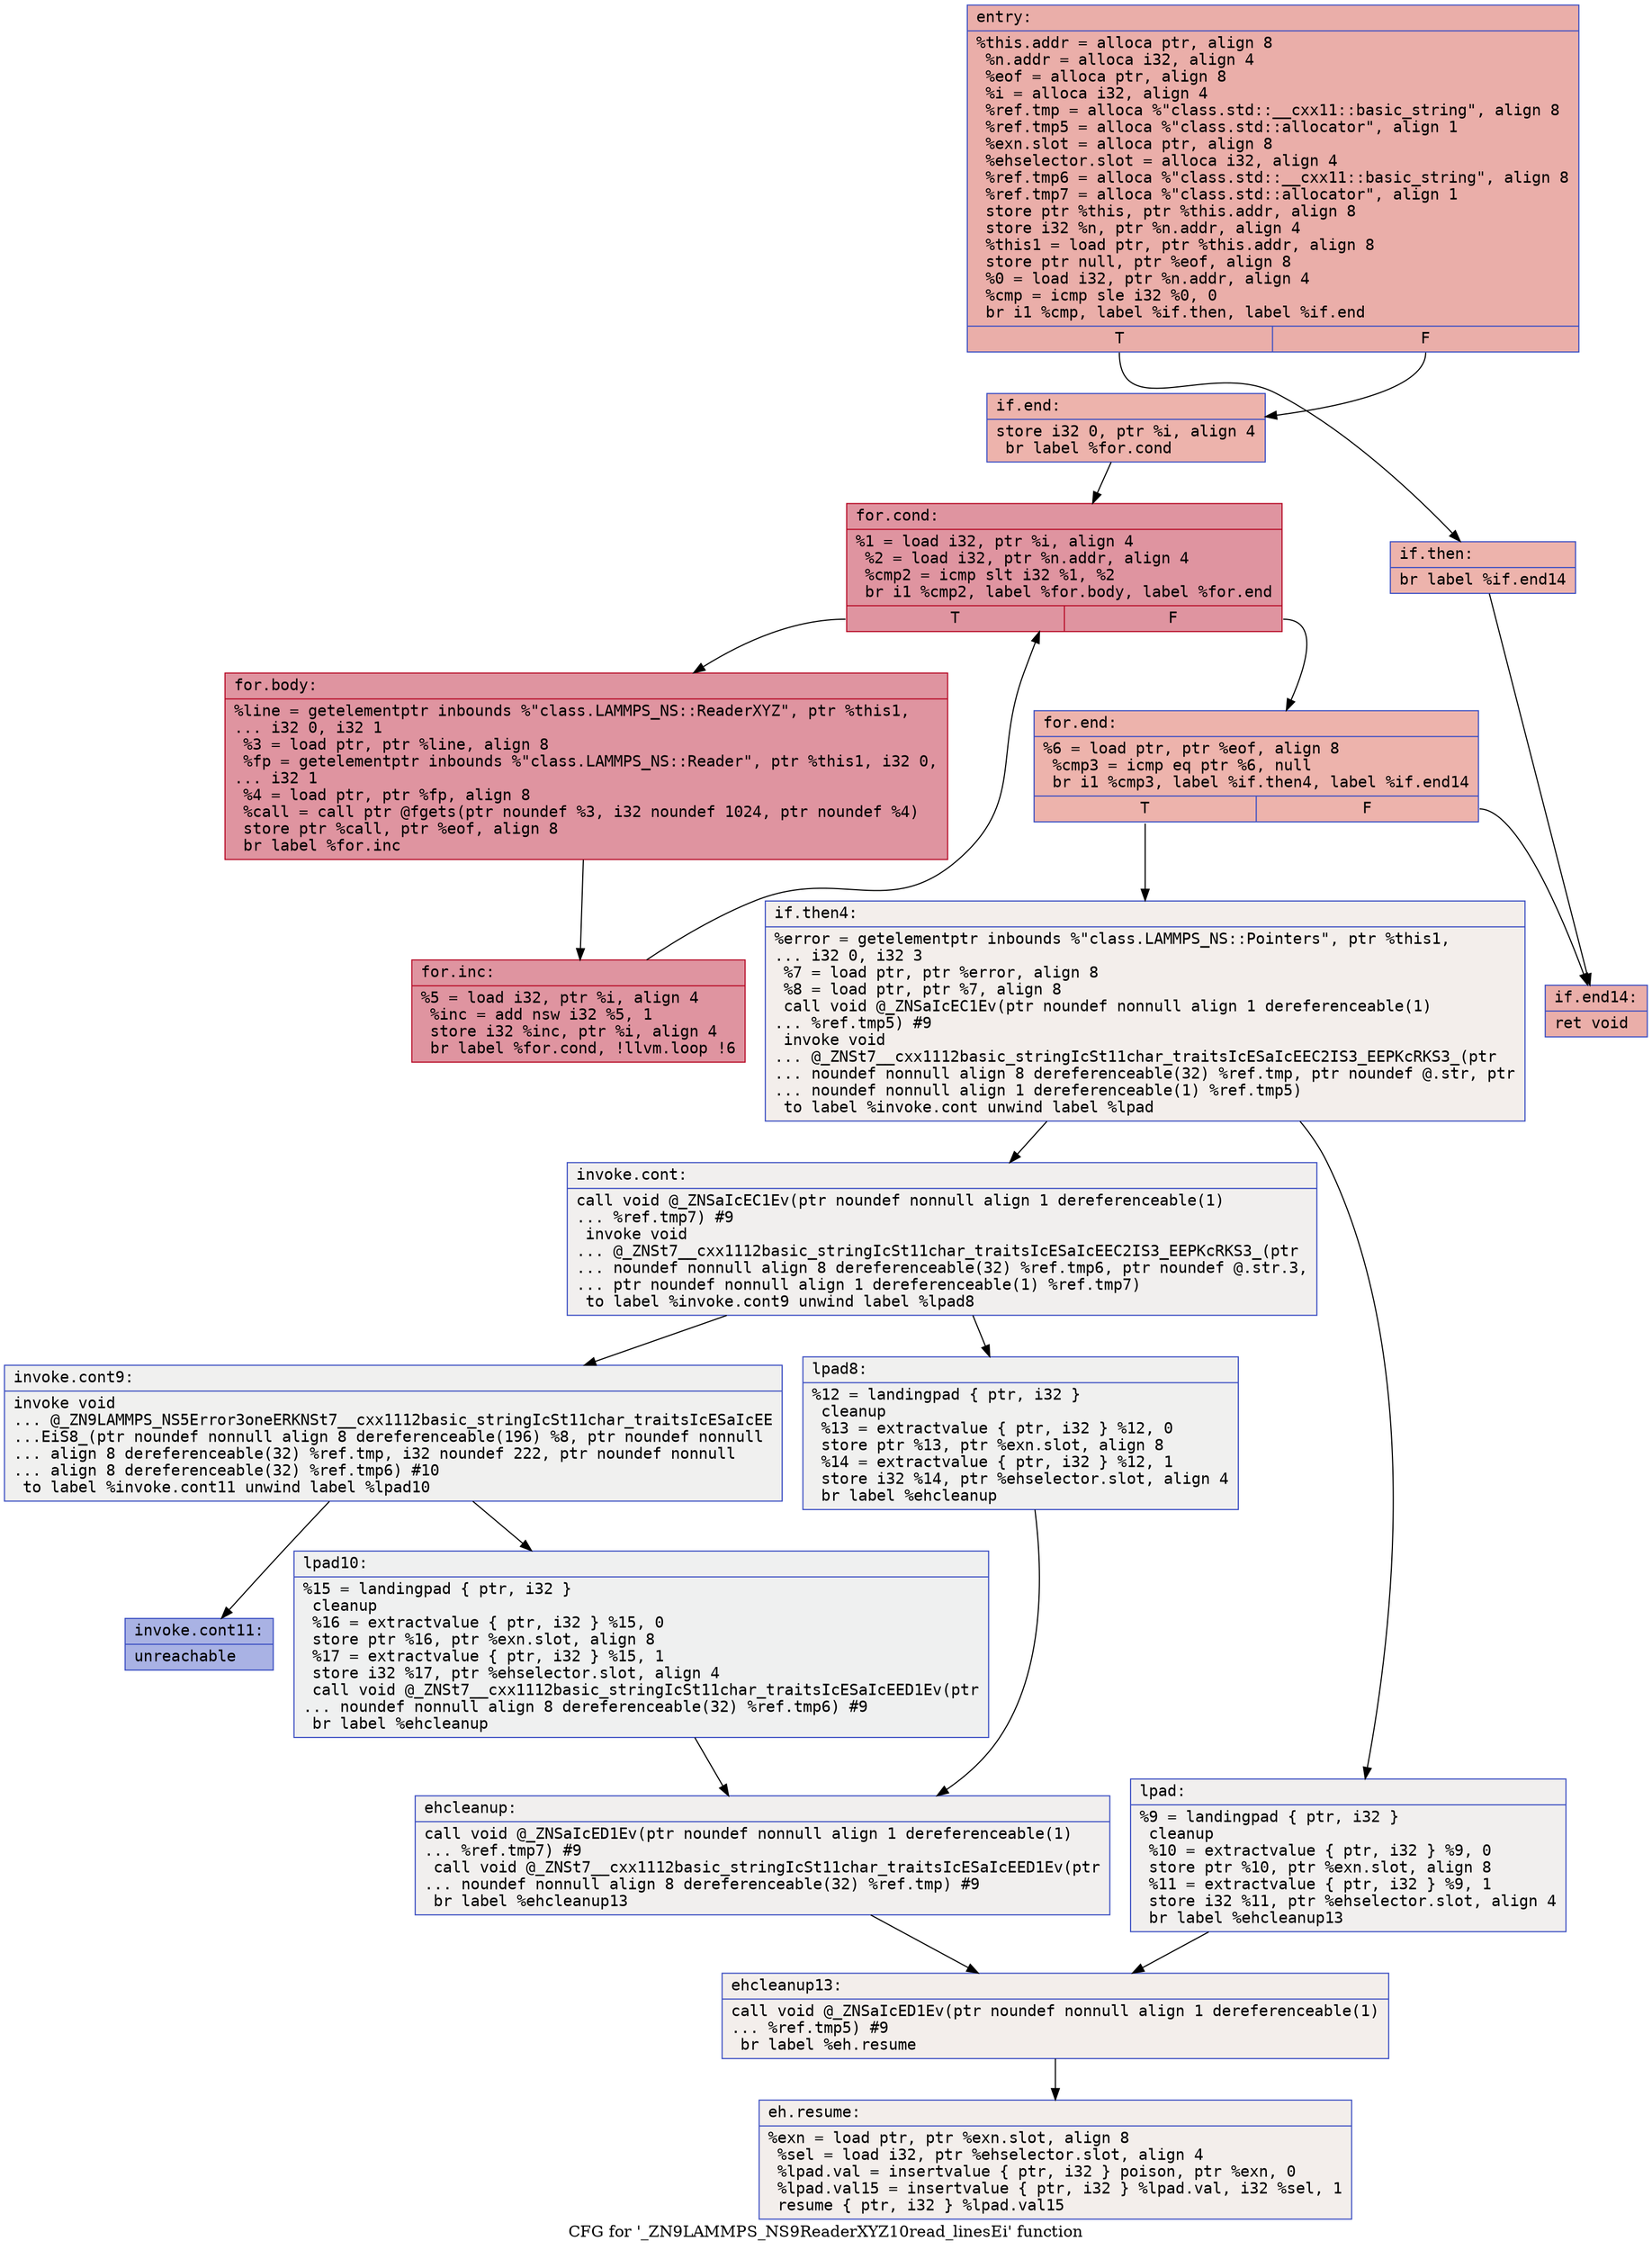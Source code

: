 digraph "CFG for '_ZN9LAMMPS_NS9ReaderXYZ10read_linesEi' function" {
	label="CFG for '_ZN9LAMMPS_NS9ReaderXYZ10read_linesEi' function";

	Node0x55815b89ae50 [shape=record,color="#3d50c3ff", style=filled, fillcolor="#d0473d70" fontname="Courier",label="{entry:\l|  %this.addr = alloca ptr, align 8\l  %n.addr = alloca i32, align 4\l  %eof = alloca ptr, align 8\l  %i = alloca i32, align 4\l  %ref.tmp = alloca %\"class.std::__cxx11::basic_string\", align 8\l  %ref.tmp5 = alloca %\"class.std::allocator\", align 1\l  %exn.slot = alloca ptr, align 8\l  %ehselector.slot = alloca i32, align 4\l  %ref.tmp6 = alloca %\"class.std::__cxx11::basic_string\", align 8\l  %ref.tmp7 = alloca %\"class.std::allocator\", align 1\l  store ptr %this, ptr %this.addr, align 8\l  store i32 %n, ptr %n.addr, align 4\l  %this1 = load ptr, ptr %this.addr, align 8\l  store ptr null, ptr %eof, align 8\l  %0 = load i32, ptr %n.addr, align 4\l  %cmp = icmp sle i32 %0, 0\l  br i1 %cmp, label %if.then, label %if.end\l|{<s0>T|<s1>F}}"];
	Node0x55815b89ae50:s0 -> Node0x55815b890d00[tooltip="entry -> if.then\nProbability 50.00%" ];
	Node0x55815b89ae50:s1 -> Node0x55815b890d70[tooltip="entry -> if.end\nProbability 50.00%" ];
	Node0x55815b890d00 [shape=record,color="#3d50c3ff", style=filled, fillcolor="#d6524470" fontname="Courier",label="{if.then:\l|  br label %if.end14\l}"];
	Node0x55815b890d00 -> Node0x55815b890e90[tooltip="if.then -> if.end14\nProbability 100.00%" ];
	Node0x55815b890d70 [shape=record,color="#3d50c3ff", style=filled, fillcolor="#d6524470" fontname="Courier",label="{if.end:\l|  store i32 0, ptr %i, align 4\l  br label %for.cond\l}"];
	Node0x55815b890d70 -> Node0x55815b891020[tooltip="if.end -> for.cond\nProbability 100.00%" ];
	Node0x55815b891020 [shape=record,color="#b70d28ff", style=filled, fillcolor="#b70d2870" fontname="Courier",label="{for.cond:\l|  %1 = load i32, ptr %i, align 4\l  %2 = load i32, ptr %n.addr, align 4\l  %cmp2 = icmp slt i32 %1, %2\l  br i1 %cmp2, label %for.body, label %for.end\l|{<s0>T|<s1>F}}"];
	Node0x55815b891020:s0 -> Node0x55815b8912c0[tooltip="for.cond -> for.body\nProbability 96.88%" ];
	Node0x55815b891020:s1 -> Node0x55815b89ced0[tooltip="for.cond -> for.end\nProbability 3.12%" ];
	Node0x55815b8912c0 [shape=record,color="#b70d28ff", style=filled, fillcolor="#b70d2870" fontname="Courier",label="{for.body:\l|  %line = getelementptr inbounds %\"class.LAMMPS_NS::ReaderXYZ\", ptr %this1,\l... i32 0, i32 1\l  %3 = load ptr, ptr %line, align 8\l  %fp = getelementptr inbounds %\"class.LAMMPS_NS::Reader\", ptr %this1, i32 0,\l... i32 1\l  %4 = load ptr, ptr %fp, align 8\l  %call = call ptr @fgets(ptr noundef %3, i32 noundef 1024, ptr noundef %4)\l  store ptr %call, ptr %eof, align 8\l  br label %for.inc\l}"];
	Node0x55815b8912c0 -> Node0x55815b89d770[tooltip="for.body -> for.inc\nProbability 100.00%" ];
	Node0x55815b89d770 [shape=record,color="#b70d28ff", style=filled, fillcolor="#b70d2870" fontname="Courier",label="{for.inc:\l|  %5 = load i32, ptr %i, align 4\l  %inc = add nsw i32 %5, 1\l  store i32 %inc, ptr %i, align 4\l  br label %for.cond, !llvm.loop !6\l}"];
	Node0x55815b89d770 -> Node0x55815b891020[tooltip="for.inc -> for.cond\nProbability 100.00%" ];
	Node0x55815b89ced0 [shape=record,color="#3d50c3ff", style=filled, fillcolor="#d6524470" fontname="Courier",label="{for.end:\l|  %6 = load ptr, ptr %eof, align 8\l  %cmp3 = icmp eq ptr %6, null\l  br i1 %cmp3, label %if.then4, label %if.end14\l|{<s0>T|<s1>F}}"];
	Node0x55815b89ced0:s0 -> Node0x55815b89dcb0[tooltip="for.end -> if.then4\nProbability 0.00%" ];
	Node0x55815b89ced0:s1 -> Node0x55815b890e90[tooltip="for.end -> if.end14\nProbability 100.00%" ];
	Node0x55815b89dcb0 [shape=record,color="#3d50c3ff", style=filled, fillcolor="#e5d8d170" fontname="Courier",label="{if.then4:\l|  %error = getelementptr inbounds %\"class.LAMMPS_NS::Pointers\", ptr %this1,\l... i32 0, i32 3\l  %7 = load ptr, ptr %error, align 8\l  %8 = load ptr, ptr %7, align 8\l  call void @_ZNSaIcEC1Ev(ptr noundef nonnull align 1 dereferenceable(1)\l... %ref.tmp5) #9\l  invoke void\l... @_ZNSt7__cxx1112basic_stringIcSt11char_traitsIcESaIcEEC2IS3_EEPKcRKS3_(ptr\l... noundef nonnull align 8 dereferenceable(32) %ref.tmp, ptr noundef @.str, ptr\l... noundef nonnull align 1 dereferenceable(1) %ref.tmp5)\l          to label %invoke.cont unwind label %lpad\l}"];
	Node0x55815b89dcb0 -> Node0x55815b89e110[tooltip="if.then4 -> invoke.cont\nProbability 50.00%" ];
	Node0x55815b89dcb0 -> Node0x55815b89e190[tooltip="if.then4 -> lpad\nProbability 50.00%" ];
	Node0x55815b89e110 [shape=record,color="#3d50c3ff", style=filled, fillcolor="#e0dbd870" fontname="Courier",label="{invoke.cont:\l|  call void @_ZNSaIcEC1Ev(ptr noundef nonnull align 1 dereferenceable(1)\l... %ref.tmp7) #9\l  invoke void\l... @_ZNSt7__cxx1112basic_stringIcSt11char_traitsIcESaIcEEC2IS3_EEPKcRKS3_(ptr\l... noundef nonnull align 8 dereferenceable(32) %ref.tmp6, ptr noundef @.str.3,\l... ptr noundef nonnull align 1 dereferenceable(1) %ref.tmp7)\l          to label %invoke.cont9 unwind label %lpad8\l}"];
	Node0x55815b89e110 -> Node0x55815b89e4b0[tooltip="invoke.cont -> invoke.cont9\nProbability 50.00%" ];
	Node0x55815b89e110 -> Node0x55815b89e500[tooltip="invoke.cont -> lpad8\nProbability 50.00%" ];
	Node0x55815b89e4b0 [shape=record,color="#3d50c3ff", style=filled, fillcolor="#dedcdb70" fontname="Courier",label="{invoke.cont9:\l|  invoke void\l... @_ZN9LAMMPS_NS5Error3oneERKNSt7__cxx1112basic_stringIcSt11char_traitsIcESaIcEE\l...EiS8_(ptr noundef nonnull align 8 dereferenceable(196) %8, ptr noundef nonnull\l... align 8 dereferenceable(32) %ref.tmp, i32 noundef 222, ptr noundef nonnull\l... align 8 dereferenceable(32) %ref.tmp6) #10\l          to label %invoke.cont11 unwind label %lpad10\l}"];
	Node0x55815b89e4b0 -> Node0x55815b89e460[tooltip="invoke.cont9 -> invoke.cont11\nProbability 0.00%" ];
	Node0x55815b89e4b0 -> Node0x55815b89e820[tooltip="invoke.cont9 -> lpad10\nProbability 100.00%" ];
	Node0x55815b89e460 [shape=record,color="#3d50c3ff", style=filled, fillcolor="#3d50c370" fontname="Courier",label="{invoke.cont11:\l|  unreachable\l}"];
	Node0x55815b89e190 [shape=record,color="#3d50c3ff", style=filled, fillcolor="#e0dbd870" fontname="Courier",label="{lpad:\l|  %9 = landingpad \{ ptr, i32 \}\l          cleanup\l  %10 = extractvalue \{ ptr, i32 \} %9, 0\l  store ptr %10, ptr %exn.slot, align 8\l  %11 = extractvalue \{ ptr, i32 \} %9, 1\l  store i32 %11, ptr %ehselector.slot, align 4\l  br label %ehcleanup13\l}"];
	Node0x55815b89e190 -> Node0x55815b89ede0[tooltip="lpad -> ehcleanup13\nProbability 100.00%" ];
	Node0x55815b89e500 [shape=record,color="#3d50c3ff", style=filled, fillcolor="#dedcdb70" fontname="Courier",label="{lpad8:\l|  %12 = landingpad \{ ptr, i32 \}\l          cleanup\l  %13 = extractvalue \{ ptr, i32 \} %12, 0\l  store ptr %13, ptr %exn.slot, align 8\l  %14 = extractvalue \{ ptr, i32 \} %12, 1\l  store i32 %14, ptr %ehselector.slot, align 4\l  br label %ehcleanup\l}"];
	Node0x55815b89e500 -> Node0x55815b89f130[tooltip="lpad8 -> ehcleanup\nProbability 100.00%" ];
	Node0x55815b89e820 [shape=record,color="#3d50c3ff", style=filled, fillcolor="#dbdcde70" fontname="Courier",label="{lpad10:\l|  %15 = landingpad \{ ptr, i32 \}\l          cleanup\l  %16 = extractvalue \{ ptr, i32 \} %15, 0\l  store ptr %16, ptr %exn.slot, align 8\l  %17 = extractvalue \{ ptr, i32 \} %15, 1\l  store i32 %17, ptr %ehselector.slot, align 4\l  call void @_ZNSt7__cxx1112basic_stringIcSt11char_traitsIcESaIcEED1Ev(ptr\l... noundef nonnull align 8 dereferenceable(32) %ref.tmp6) #9\l  br label %ehcleanup\l}"];
	Node0x55815b89e820 -> Node0x55815b89f130[tooltip="lpad10 -> ehcleanup\nProbability 100.00%" ];
	Node0x55815b89f130 [shape=record,color="#3d50c3ff", style=filled, fillcolor="#e0dbd870" fontname="Courier",label="{ehcleanup:\l|  call void @_ZNSaIcED1Ev(ptr noundef nonnull align 1 dereferenceable(1)\l... %ref.tmp7) #9\l  call void @_ZNSt7__cxx1112basic_stringIcSt11char_traitsIcESaIcEED1Ev(ptr\l... noundef nonnull align 8 dereferenceable(32) %ref.tmp) #9\l  br label %ehcleanup13\l}"];
	Node0x55815b89f130 -> Node0x55815b89ede0[tooltip="ehcleanup -> ehcleanup13\nProbability 100.00%" ];
	Node0x55815b89ede0 [shape=record,color="#3d50c3ff", style=filled, fillcolor="#e5d8d170" fontname="Courier",label="{ehcleanup13:\l|  call void @_ZNSaIcED1Ev(ptr noundef nonnull align 1 dereferenceable(1)\l... %ref.tmp5) #9\l  br label %eh.resume\l}"];
	Node0x55815b89ede0 -> Node0x55815b89f9e0[tooltip="ehcleanup13 -> eh.resume\nProbability 100.00%" ];
	Node0x55815b890e90 [shape=record,color="#3d50c3ff", style=filled, fillcolor="#d0473d70" fontname="Courier",label="{if.end14:\l|  ret void\l}"];
	Node0x55815b89f9e0 [shape=record,color="#3d50c3ff", style=filled, fillcolor="#e5d8d170" fontname="Courier",label="{eh.resume:\l|  %exn = load ptr, ptr %exn.slot, align 8\l  %sel = load i32, ptr %ehselector.slot, align 4\l  %lpad.val = insertvalue \{ ptr, i32 \} poison, ptr %exn, 0\l  %lpad.val15 = insertvalue \{ ptr, i32 \} %lpad.val, i32 %sel, 1\l  resume \{ ptr, i32 \} %lpad.val15\l}"];
}

